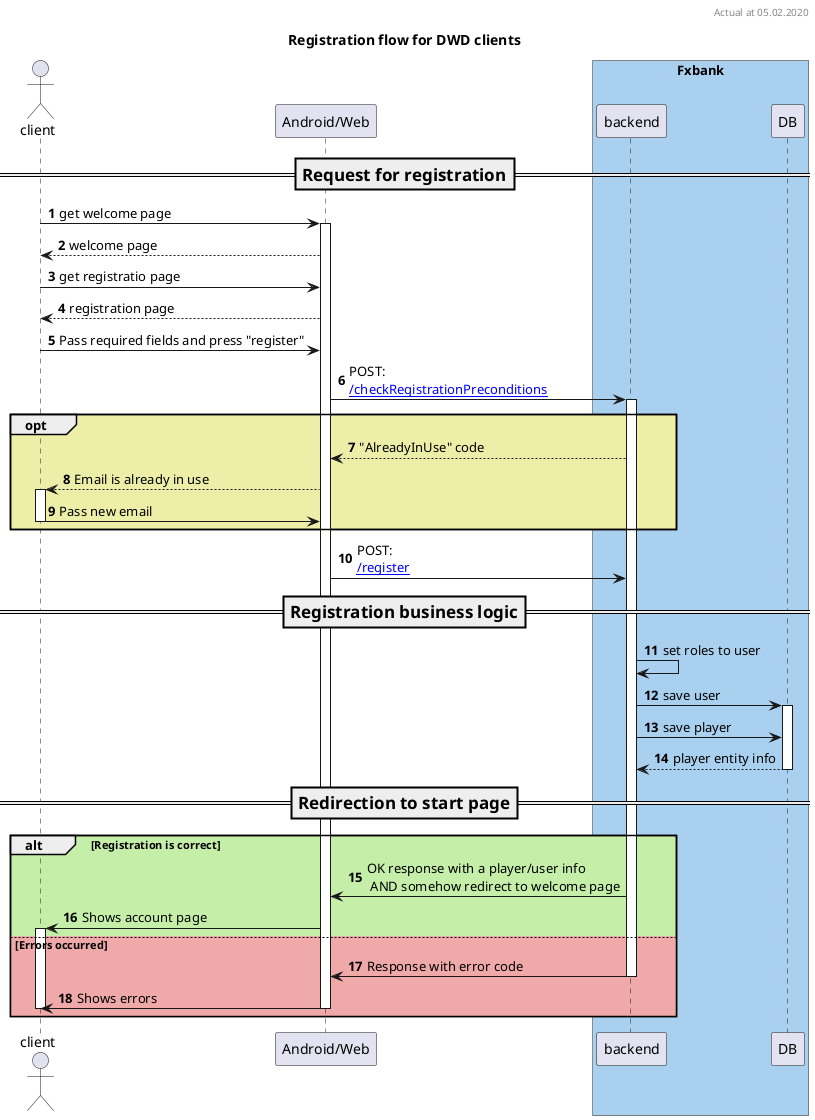 @startuml
autonumber
title Registration flow for DWD clients
header Actual at 05.02.2020

actor client
participant "Android/Web" as front

box "Fxbank" #A9D1EF
    participant backend as app
    participant DB as db
end box
=== Request for registration ==
client -> front++: get welcome page
front --> client: welcome page
client -> front: get registratio page
front --> client: registration page
client -> front: Pass required fields and press "register"
front -> app++: POST:\n[[ /checkRegistrationPreconditions]]

group #EDEFA9 opt
app --> front: "AlreadyInUse" code
front --> client++: Email is already in use
client -> front: Pass new email
deactivate client
end group
front -> app: POST:\n[[/register]]
=== Registration business logic ==
app -> app: set roles to user
app -> db++: save user
app -> db: save player
return player entity info
=== Redirection to start page ==
group #C5EFA9 alt [Registration is correct]
app -> front: OK response with a player/user info\n AND somehow redirect to welcome page
front -> client++ : Shows account page
else #EFA9A9 Errors occurred
app -> front : Response with error code
deactivate app
front -> client : Shows errors
deactivate front
deactivate client
end
@enduml